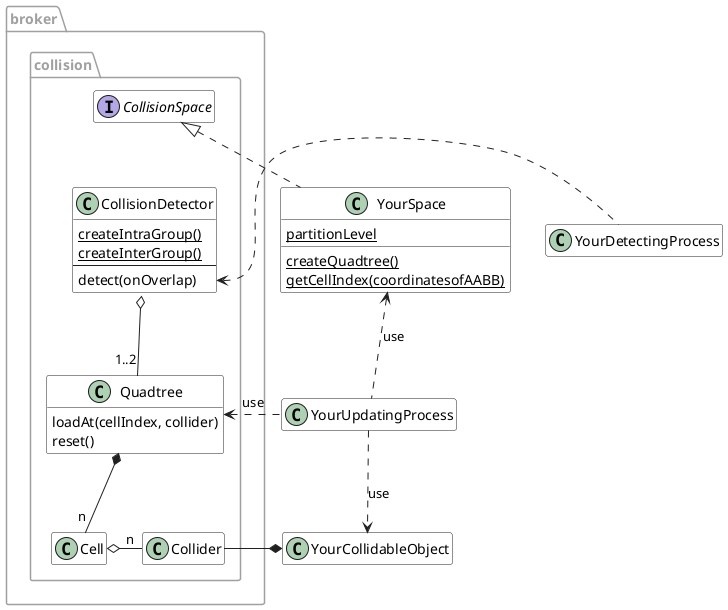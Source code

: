@startuml collision

' ---- (style) --------------------------------

skinparam shadowing false
skinparam backgroundColor White
skinparam package {
  BorderColor #A0A0A0
  FontColor #A0A0A0
}
skinparam class {
  BackgroundColor White
  ArrowColor #202020
  BorderColor #202020
  FontColor #000000
}
skinparam note {
  BackgroundColor White
  FontColor #606060
  BorderColor #C0C0C0
}
skinparam stereotypeIBackgroundColor Lavender
hide empty members

' ---- (diagram) ------------------------------

package broker.collision {
	class Collider
	class CollisionDetector {
    {static} createIntraGroup()
    {static} createInterGroup()
    ----
    detect(onOverlap)
  }
	class Quadtree {
    loadAt(cellIndex, collider)
    reset()
  }
	class Cell
  interface CollisionSpace

  CollisionDetector o-- "1..2" Quadtree
  Quadtree *-- "n" Cell
  Cell o-r- "n" Collider

  CollisionSpace -[hidden]- CollisionDetector
}

  class YourDetectingProcess
  class YourSpace {
    {static} partitionLevel
    {static} createQuadtree()
    {static} getCellIndex(coordinatesofAABB)
  }
  Class YourUpdatingProcess
  class YourCollidableObject

  YourSpace <.. YourUpdatingProcess : use
  YourUpdatingProcess ..> YourCollidableObject : use

  CollisionSpace <|.. YourSpace
  Quadtree <.r. YourUpdatingProcess : use
  Collider -r-* YourCollidableObject
  CollisionDetector::detect <.r. YourDetectingProcess

@enduml
